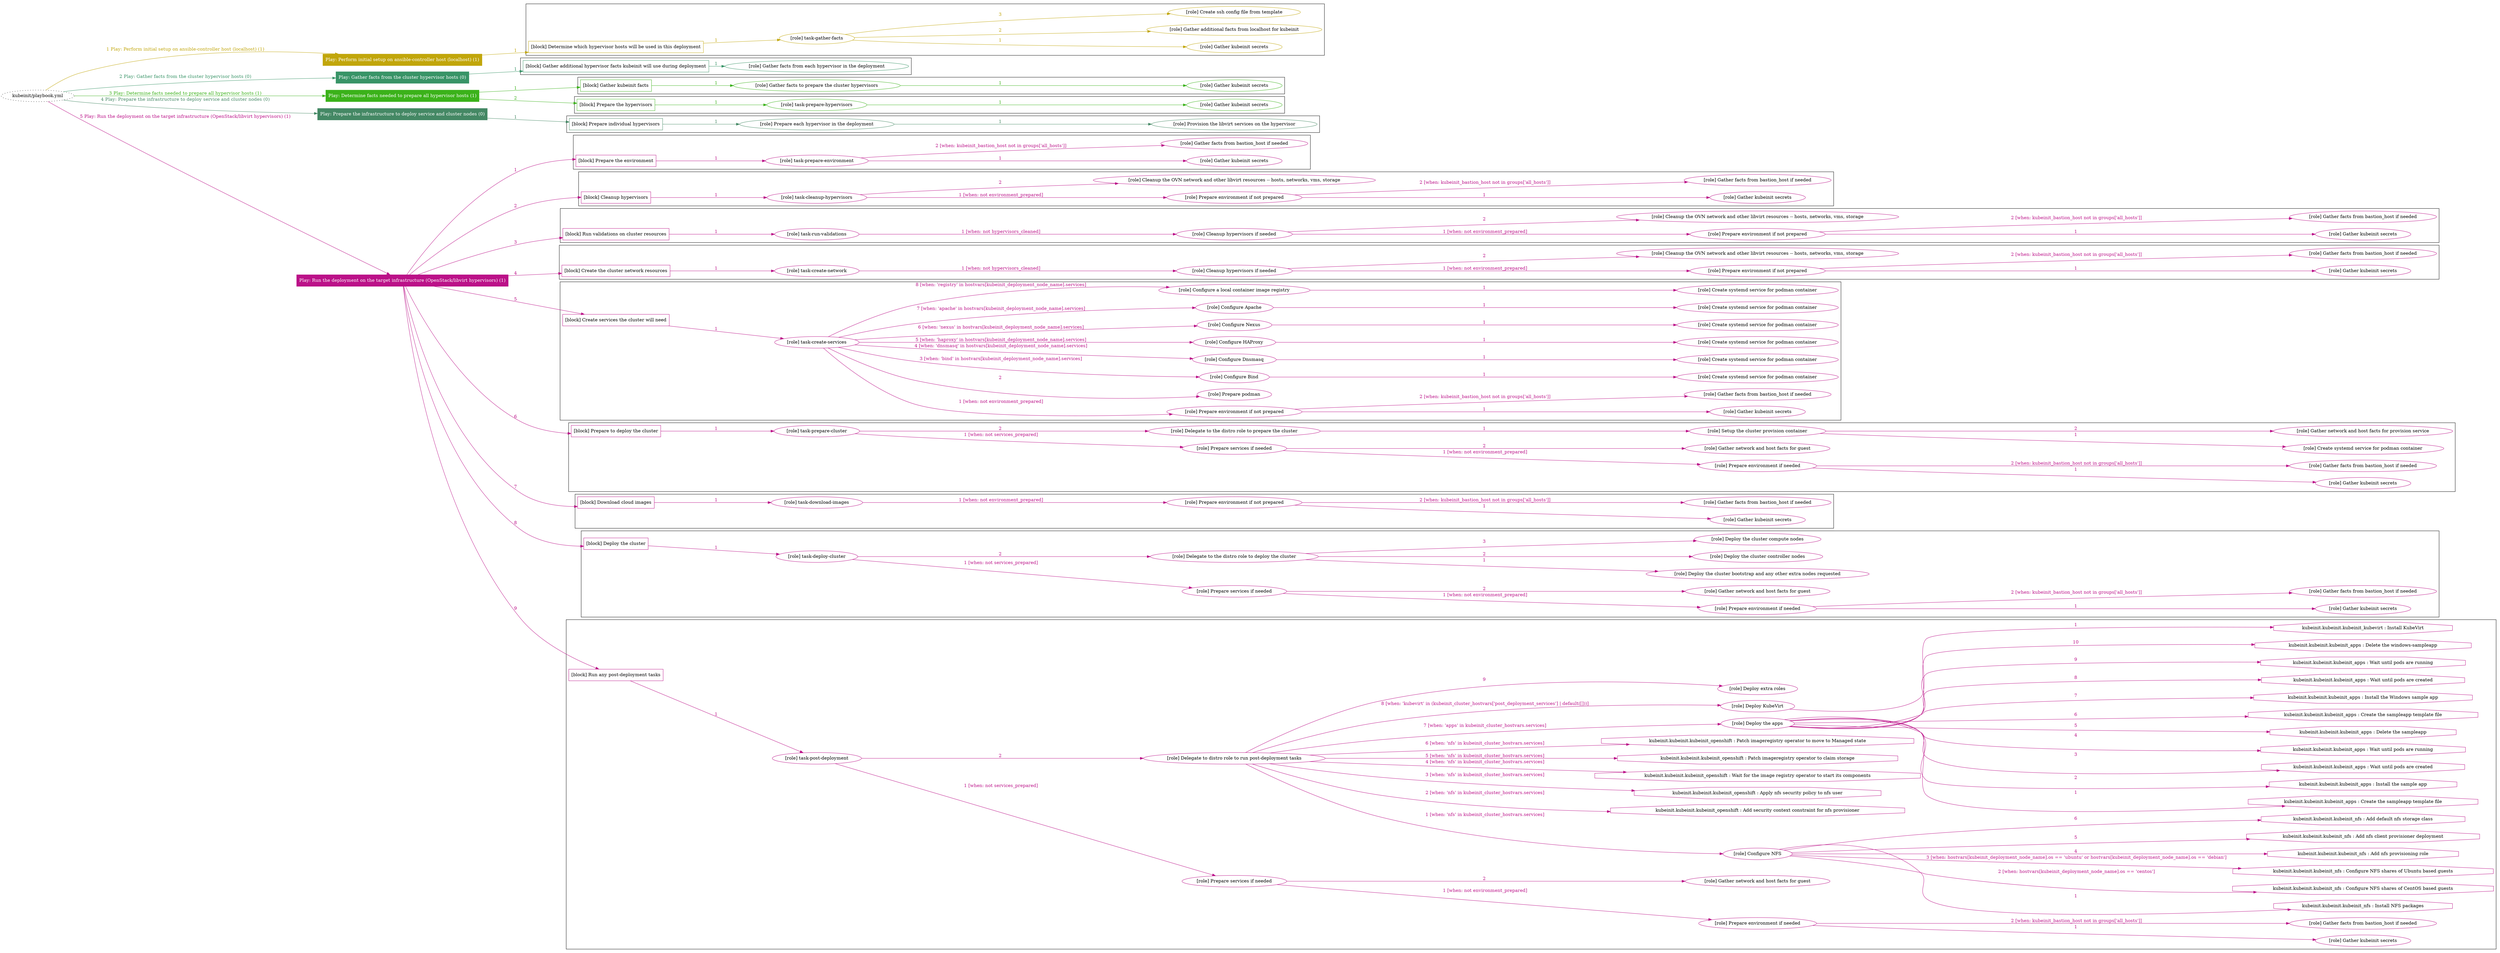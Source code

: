 digraph {
	graph [concentrate=true ordering=in rankdir=LR ratio=fill]
	edge [esep=5 sep=10]
	"kubeinit/playbook.yml" [URL="/home/runner/work/kubeinit/kubeinit/kubeinit/playbook.yml" id=playbook_425c8018 style=dotted]
	"kubeinit/playbook.yml" -> play_4d7016a9 [label="1 Play: Perform initial setup on ansible-controller host (localhost) (1)" color="#c1a60b" fontcolor="#c1a60b" id=edge_play_4d7016a9 labeltooltip="1 Play: Perform initial setup on ansible-controller host (localhost) (1)" tooltip="1 Play: Perform initial setup on ansible-controller host (localhost) (1)"]
	subgraph "Play: Perform initial setup on ansible-controller host (localhost) (1)" {
		play_4d7016a9 [label="Play: Perform initial setup on ansible-controller host (localhost) (1)" URL="/home/runner/work/kubeinit/kubeinit/kubeinit/playbook.yml" color="#c1a60b" fontcolor="#ffffff" id=play_4d7016a9 shape=box style=filled tooltip=localhost]
		play_4d7016a9 -> block_06185127 [label=1 color="#c1a60b" fontcolor="#c1a60b" id=edge_block_06185127 labeltooltip=1 tooltip=1]
		subgraph cluster_block_06185127 {
			block_06185127 [label="[block] Determine which hypervisor hosts will be used in this deployment" URL="/home/runner/work/kubeinit/kubeinit/kubeinit/playbook.yml" color="#c1a60b" id=block_06185127 labeltooltip="Determine which hypervisor hosts will be used in this deployment" shape=box tooltip="Determine which hypervisor hosts will be used in this deployment"]
			block_06185127 -> role_8620c387 [label="1 " color="#c1a60b" fontcolor="#c1a60b" id=edge_role_8620c387 labeltooltip="1 " tooltip="1 "]
			subgraph "task-gather-facts" {
				role_8620c387 [label="[role] task-gather-facts" URL="/home/runner/work/kubeinit/kubeinit/kubeinit/playbook.yml" color="#c1a60b" id=role_8620c387 tooltip="task-gather-facts"]
				role_8620c387 -> role_189478c0 [label="1 " color="#c1a60b" fontcolor="#c1a60b" id=edge_role_189478c0 labeltooltip="1 " tooltip="1 "]
				subgraph "Gather kubeinit secrets" {
					role_189478c0 [label="[role] Gather kubeinit secrets" URL="/home/runner/.ansible/collections/ansible_collections/kubeinit/kubeinit/roles/kubeinit_prepare/tasks/build_hypervisors_group.yml" color="#c1a60b" id=role_189478c0 tooltip="Gather kubeinit secrets"]
				}
				role_8620c387 -> role_1dee4f87 [label="2 " color="#c1a60b" fontcolor="#c1a60b" id=edge_role_1dee4f87 labeltooltip="2 " tooltip="2 "]
				subgraph "Gather additional facts from localhost for kubeinit" {
					role_1dee4f87 [label="[role] Gather additional facts from localhost for kubeinit" URL="/home/runner/.ansible/collections/ansible_collections/kubeinit/kubeinit/roles/kubeinit_prepare/tasks/build_hypervisors_group.yml" color="#c1a60b" id=role_1dee4f87 tooltip="Gather additional facts from localhost for kubeinit"]
				}
				role_8620c387 -> role_108f9e7f [label="3 " color="#c1a60b" fontcolor="#c1a60b" id=edge_role_108f9e7f labeltooltip="3 " tooltip="3 "]
				subgraph "Create ssh config file from template" {
					role_108f9e7f [label="[role] Create ssh config file from template" URL="/home/runner/.ansible/collections/ansible_collections/kubeinit/kubeinit/roles/kubeinit_prepare/tasks/build_hypervisors_group.yml" color="#c1a60b" id=role_108f9e7f tooltip="Create ssh config file from template"]
				}
			}
		}
	}
	"kubeinit/playbook.yml" -> play_bf3d0f6a [label="2 Play: Gather facts from the cluster hypervisor hosts (0)" color="#389467" fontcolor="#389467" id=edge_play_bf3d0f6a labeltooltip="2 Play: Gather facts from the cluster hypervisor hosts (0)" tooltip="2 Play: Gather facts from the cluster hypervisor hosts (0)"]
	subgraph "Play: Gather facts from the cluster hypervisor hosts (0)" {
		play_bf3d0f6a [label="Play: Gather facts from the cluster hypervisor hosts (0)" URL="/home/runner/work/kubeinit/kubeinit/kubeinit/playbook.yml" color="#389467" fontcolor="#ffffff" id=play_bf3d0f6a shape=box style=filled tooltip="Play: Gather facts from the cluster hypervisor hosts (0)"]
		play_bf3d0f6a -> block_d43c67fc [label=1 color="#389467" fontcolor="#389467" id=edge_block_d43c67fc labeltooltip=1 tooltip=1]
		subgraph cluster_block_d43c67fc {
			block_d43c67fc [label="[block] Gather additional hypervisor facts kubeinit will use during deployment" URL="/home/runner/work/kubeinit/kubeinit/kubeinit/playbook.yml" color="#389467" id=block_d43c67fc labeltooltip="Gather additional hypervisor facts kubeinit will use during deployment" shape=box tooltip="Gather additional hypervisor facts kubeinit will use during deployment"]
			block_d43c67fc -> role_1c032348 [label="1 " color="#389467" fontcolor="#389467" id=edge_role_1c032348 labeltooltip="1 " tooltip="1 "]
			subgraph "Gather facts from each hypervisor in the deployment" {
				role_1c032348 [label="[role] Gather facts from each hypervisor in the deployment" URL="/home/runner/work/kubeinit/kubeinit/kubeinit/playbook.yml" color="#389467" id=role_1c032348 tooltip="Gather facts from each hypervisor in the deployment"]
			}
		}
	}
	"kubeinit/playbook.yml" -> play_170fa7bc [label="3 Play: Determine facts needed to prepare all hypervisor hosts (1)" color="#3bb21a" fontcolor="#3bb21a" id=edge_play_170fa7bc labeltooltip="3 Play: Determine facts needed to prepare all hypervisor hosts (1)" tooltip="3 Play: Determine facts needed to prepare all hypervisor hosts (1)"]
	subgraph "Play: Determine facts needed to prepare all hypervisor hosts (1)" {
		play_170fa7bc [label="Play: Determine facts needed to prepare all hypervisor hosts (1)" URL="/home/runner/work/kubeinit/kubeinit/kubeinit/playbook.yml" color="#3bb21a" fontcolor="#ffffff" id=play_170fa7bc shape=box style=filled tooltip=localhost]
		play_170fa7bc -> block_db960605 [label=1 color="#3bb21a" fontcolor="#3bb21a" id=edge_block_db960605 labeltooltip=1 tooltip=1]
		subgraph cluster_block_db960605 {
			block_db960605 [label="[block] Gather kubeinit facts" URL="/home/runner/work/kubeinit/kubeinit/kubeinit/playbook.yml" color="#3bb21a" id=block_db960605 labeltooltip="Gather kubeinit facts" shape=box tooltip="Gather kubeinit facts"]
			block_db960605 -> role_93523dc7 [label="1 " color="#3bb21a" fontcolor="#3bb21a" id=edge_role_93523dc7 labeltooltip="1 " tooltip="1 "]
			subgraph "Gather facts to prepare the cluster hypervisors" {
				role_93523dc7 [label="[role] Gather facts to prepare the cluster hypervisors" URL="/home/runner/work/kubeinit/kubeinit/kubeinit/playbook.yml" color="#3bb21a" id=role_93523dc7 tooltip="Gather facts to prepare the cluster hypervisors"]
				role_93523dc7 -> role_6e68cdad [label="1 " color="#3bb21a" fontcolor="#3bb21a" id=edge_role_6e68cdad labeltooltip="1 " tooltip="1 "]
				subgraph "Gather kubeinit secrets" {
					role_6e68cdad [label="[role] Gather kubeinit secrets" URL="/home/runner/.ansible/collections/ansible_collections/kubeinit/kubeinit/roles/kubeinit_prepare/tasks/gather_kubeinit_facts.yml" color="#3bb21a" id=role_6e68cdad tooltip="Gather kubeinit secrets"]
				}
			}
		}
		play_170fa7bc -> block_bc2715da [label=2 color="#3bb21a" fontcolor="#3bb21a" id=edge_block_bc2715da labeltooltip=2 tooltip=2]
		subgraph cluster_block_bc2715da {
			block_bc2715da [label="[block] Prepare the hypervisors" URL="/home/runner/work/kubeinit/kubeinit/kubeinit/playbook.yml" color="#3bb21a" id=block_bc2715da labeltooltip="Prepare the hypervisors" shape=box tooltip="Prepare the hypervisors"]
			block_bc2715da -> role_b768e63f [label="1 " color="#3bb21a" fontcolor="#3bb21a" id=edge_role_b768e63f labeltooltip="1 " tooltip="1 "]
			subgraph "task-prepare-hypervisors" {
				role_b768e63f [label="[role] task-prepare-hypervisors" URL="/home/runner/work/kubeinit/kubeinit/kubeinit/playbook.yml" color="#3bb21a" id=role_b768e63f tooltip="task-prepare-hypervisors"]
				role_b768e63f -> role_374104a4 [label="1 " color="#3bb21a" fontcolor="#3bb21a" id=edge_role_374104a4 labeltooltip="1 " tooltip="1 "]
				subgraph "Gather kubeinit secrets" {
					role_374104a4 [label="[role] Gather kubeinit secrets" URL="/home/runner/.ansible/collections/ansible_collections/kubeinit/kubeinit/roles/kubeinit_prepare/tasks/gather_kubeinit_facts.yml" color="#3bb21a" id=role_374104a4 tooltip="Gather kubeinit secrets"]
				}
			}
		}
	}
	"kubeinit/playbook.yml" -> play_3c9ac4b4 [label="4 Play: Prepare the infrastructure to deploy service and cluster nodes (0)" color="#448864" fontcolor="#448864" id=edge_play_3c9ac4b4 labeltooltip="4 Play: Prepare the infrastructure to deploy service and cluster nodes (0)" tooltip="4 Play: Prepare the infrastructure to deploy service and cluster nodes (0)"]
	subgraph "Play: Prepare the infrastructure to deploy service and cluster nodes (0)" {
		play_3c9ac4b4 [label="Play: Prepare the infrastructure to deploy service and cluster nodes (0)" URL="/home/runner/work/kubeinit/kubeinit/kubeinit/playbook.yml" color="#448864" fontcolor="#ffffff" id=play_3c9ac4b4 shape=box style=filled tooltip="Play: Prepare the infrastructure to deploy service and cluster nodes (0)"]
		play_3c9ac4b4 -> block_7775f0da [label=1 color="#448864" fontcolor="#448864" id=edge_block_7775f0da labeltooltip=1 tooltip=1]
		subgraph cluster_block_7775f0da {
			block_7775f0da [label="[block] Prepare individual hypervisors" URL="/home/runner/work/kubeinit/kubeinit/kubeinit/playbook.yml" color="#448864" id=block_7775f0da labeltooltip="Prepare individual hypervisors" shape=box tooltip="Prepare individual hypervisors"]
			block_7775f0da -> role_41519ed9 [label="1 " color="#448864" fontcolor="#448864" id=edge_role_41519ed9 labeltooltip="1 " tooltip="1 "]
			subgraph "Prepare each hypervisor in the deployment" {
				role_41519ed9 [label="[role] Prepare each hypervisor in the deployment" URL="/home/runner/work/kubeinit/kubeinit/kubeinit/playbook.yml" color="#448864" id=role_41519ed9 tooltip="Prepare each hypervisor in the deployment"]
				role_41519ed9 -> role_18fa0529 [label="1 " color="#448864" fontcolor="#448864" id=edge_role_18fa0529 labeltooltip="1 " tooltip="1 "]
				subgraph "Provision the libvirt services on the hypervisor" {
					role_18fa0529 [label="[role] Provision the libvirt services on the hypervisor" URL="/home/runner/.ansible/collections/ansible_collections/kubeinit/kubeinit/roles/kubeinit_prepare/tasks/prepare_hypervisor.yml" color="#448864" id=role_18fa0529 tooltip="Provision the libvirt services on the hypervisor"]
				}
			}
		}
	}
	"kubeinit/playbook.yml" -> play_01fed2be [label="5 Play: Run the deployment on the target infrastructure (OpenStack/libvirt hypervisors) (1)" color="#bb1188" fontcolor="#bb1188" id=edge_play_01fed2be labeltooltip="5 Play: Run the deployment on the target infrastructure (OpenStack/libvirt hypervisors) (1)" tooltip="5 Play: Run the deployment on the target infrastructure (OpenStack/libvirt hypervisors) (1)"]
	subgraph "Play: Run the deployment on the target infrastructure (OpenStack/libvirt hypervisors) (1)" {
		play_01fed2be [label="Play: Run the deployment on the target infrastructure (OpenStack/libvirt hypervisors) (1)" URL="/home/runner/work/kubeinit/kubeinit/kubeinit/playbook.yml" color="#bb1188" fontcolor="#ffffff" id=play_01fed2be shape=box style=filled tooltip=localhost]
		play_01fed2be -> block_8e3d267d [label=1 color="#bb1188" fontcolor="#bb1188" id=edge_block_8e3d267d labeltooltip=1 tooltip=1]
		subgraph cluster_block_8e3d267d {
			block_8e3d267d [label="[block] Prepare the environment" URL="/home/runner/work/kubeinit/kubeinit/kubeinit/playbook.yml" color="#bb1188" id=block_8e3d267d labeltooltip="Prepare the environment" shape=box tooltip="Prepare the environment"]
			block_8e3d267d -> role_225dfde3 [label="1 " color="#bb1188" fontcolor="#bb1188" id=edge_role_225dfde3 labeltooltip="1 " tooltip="1 "]
			subgraph "task-prepare-environment" {
				role_225dfde3 [label="[role] task-prepare-environment" URL="/home/runner/work/kubeinit/kubeinit/kubeinit/playbook.yml" color="#bb1188" id=role_225dfde3 tooltip="task-prepare-environment"]
				role_225dfde3 -> role_0bb442cb [label="1 " color="#bb1188" fontcolor="#bb1188" id=edge_role_0bb442cb labeltooltip="1 " tooltip="1 "]
				subgraph "Gather kubeinit secrets" {
					role_0bb442cb [label="[role] Gather kubeinit secrets" URL="/home/runner/.ansible/collections/ansible_collections/kubeinit/kubeinit/roles/kubeinit_prepare/tasks/gather_kubeinit_facts.yml" color="#bb1188" id=role_0bb442cb tooltip="Gather kubeinit secrets"]
				}
				role_225dfde3 -> role_3efcca1b [label="2 [when: kubeinit_bastion_host not in groups['all_hosts']]" color="#bb1188" fontcolor="#bb1188" id=edge_role_3efcca1b labeltooltip="2 [when: kubeinit_bastion_host not in groups['all_hosts']]" tooltip="2 [when: kubeinit_bastion_host not in groups['all_hosts']]"]
				subgraph "Gather facts from bastion_host if needed" {
					role_3efcca1b [label="[role] Gather facts from bastion_host if needed" URL="/home/runner/.ansible/collections/ansible_collections/kubeinit/kubeinit/roles/kubeinit_prepare/tasks/main.yml" color="#bb1188" id=role_3efcca1b tooltip="Gather facts from bastion_host if needed"]
				}
			}
		}
		play_01fed2be -> block_cf9ca61a [label=2 color="#bb1188" fontcolor="#bb1188" id=edge_block_cf9ca61a labeltooltip=2 tooltip=2]
		subgraph cluster_block_cf9ca61a {
			block_cf9ca61a [label="[block] Cleanup hypervisors" URL="/home/runner/work/kubeinit/kubeinit/kubeinit/playbook.yml" color="#bb1188" id=block_cf9ca61a labeltooltip="Cleanup hypervisors" shape=box tooltip="Cleanup hypervisors"]
			block_cf9ca61a -> role_798238f4 [label="1 " color="#bb1188" fontcolor="#bb1188" id=edge_role_798238f4 labeltooltip="1 " tooltip="1 "]
			subgraph "task-cleanup-hypervisors" {
				role_798238f4 [label="[role] task-cleanup-hypervisors" URL="/home/runner/work/kubeinit/kubeinit/kubeinit/playbook.yml" color="#bb1188" id=role_798238f4 tooltip="task-cleanup-hypervisors"]
				role_798238f4 -> role_fc896beb [label="1 [when: not environment_prepared]" color="#bb1188" fontcolor="#bb1188" id=edge_role_fc896beb labeltooltip="1 [when: not environment_prepared]" tooltip="1 [when: not environment_prepared]"]
				subgraph "Prepare environment if not prepared" {
					role_fc896beb [label="[role] Prepare environment if not prepared" URL="/home/runner/.ansible/collections/ansible_collections/kubeinit/kubeinit/roles/kubeinit_libvirt/tasks/cleanup_hypervisors.yml" color="#bb1188" id=role_fc896beb tooltip="Prepare environment if not prepared"]
					role_fc896beb -> role_80fb4dac [label="1 " color="#bb1188" fontcolor="#bb1188" id=edge_role_80fb4dac labeltooltip="1 " tooltip="1 "]
					subgraph "Gather kubeinit secrets" {
						role_80fb4dac [label="[role] Gather kubeinit secrets" URL="/home/runner/.ansible/collections/ansible_collections/kubeinit/kubeinit/roles/kubeinit_prepare/tasks/gather_kubeinit_facts.yml" color="#bb1188" id=role_80fb4dac tooltip="Gather kubeinit secrets"]
					}
					role_fc896beb -> role_3788cfba [label="2 [when: kubeinit_bastion_host not in groups['all_hosts']]" color="#bb1188" fontcolor="#bb1188" id=edge_role_3788cfba labeltooltip="2 [when: kubeinit_bastion_host not in groups['all_hosts']]" tooltip="2 [when: kubeinit_bastion_host not in groups['all_hosts']]"]
					subgraph "Gather facts from bastion_host if needed" {
						role_3788cfba [label="[role] Gather facts from bastion_host if needed" URL="/home/runner/.ansible/collections/ansible_collections/kubeinit/kubeinit/roles/kubeinit_prepare/tasks/main.yml" color="#bb1188" id=role_3788cfba tooltip="Gather facts from bastion_host if needed"]
					}
				}
				role_798238f4 -> role_4d031c3e [label="2 " color="#bb1188" fontcolor="#bb1188" id=edge_role_4d031c3e labeltooltip="2 " tooltip="2 "]
				subgraph "Cleanup the OVN network and other libvirt resources -- hosts, networks, vms, storage" {
					role_4d031c3e [label="[role] Cleanup the OVN network and other libvirt resources -- hosts, networks, vms, storage" URL="/home/runner/.ansible/collections/ansible_collections/kubeinit/kubeinit/roles/kubeinit_libvirt/tasks/cleanup_hypervisors.yml" color="#bb1188" id=role_4d031c3e tooltip="Cleanup the OVN network and other libvirt resources -- hosts, networks, vms, storage"]
				}
			}
		}
		play_01fed2be -> block_bd51f978 [label=3 color="#bb1188" fontcolor="#bb1188" id=edge_block_bd51f978 labeltooltip=3 tooltip=3]
		subgraph cluster_block_bd51f978 {
			block_bd51f978 [label="[block] Run validations on cluster resources" URL="/home/runner/work/kubeinit/kubeinit/kubeinit/playbook.yml" color="#bb1188" id=block_bd51f978 labeltooltip="Run validations on cluster resources" shape=box tooltip="Run validations on cluster resources"]
			block_bd51f978 -> role_de806929 [label="1 " color="#bb1188" fontcolor="#bb1188" id=edge_role_de806929 labeltooltip="1 " tooltip="1 "]
			subgraph "task-run-validations" {
				role_de806929 [label="[role] task-run-validations" URL="/home/runner/work/kubeinit/kubeinit/kubeinit/playbook.yml" color="#bb1188" id=role_de806929 tooltip="task-run-validations"]
				role_de806929 -> role_36b53d3b [label="1 [when: not hypervisors_cleaned]" color="#bb1188" fontcolor="#bb1188" id=edge_role_36b53d3b labeltooltip="1 [when: not hypervisors_cleaned]" tooltip="1 [when: not hypervisors_cleaned]"]
				subgraph "Cleanup hypervisors if needed" {
					role_36b53d3b [label="[role] Cleanup hypervisors if needed" URL="/home/runner/.ansible/collections/ansible_collections/kubeinit/kubeinit/roles/kubeinit_validations/tasks/main.yml" color="#bb1188" id=role_36b53d3b tooltip="Cleanup hypervisors if needed"]
					role_36b53d3b -> role_062199af [label="1 [when: not environment_prepared]" color="#bb1188" fontcolor="#bb1188" id=edge_role_062199af labeltooltip="1 [when: not environment_prepared]" tooltip="1 [when: not environment_prepared]"]
					subgraph "Prepare environment if not prepared" {
						role_062199af [label="[role] Prepare environment if not prepared" URL="/home/runner/.ansible/collections/ansible_collections/kubeinit/kubeinit/roles/kubeinit_libvirt/tasks/cleanup_hypervisors.yml" color="#bb1188" id=role_062199af tooltip="Prepare environment if not prepared"]
						role_062199af -> role_464b133f [label="1 " color="#bb1188" fontcolor="#bb1188" id=edge_role_464b133f labeltooltip="1 " tooltip="1 "]
						subgraph "Gather kubeinit secrets" {
							role_464b133f [label="[role] Gather kubeinit secrets" URL="/home/runner/.ansible/collections/ansible_collections/kubeinit/kubeinit/roles/kubeinit_prepare/tasks/gather_kubeinit_facts.yml" color="#bb1188" id=role_464b133f tooltip="Gather kubeinit secrets"]
						}
						role_062199af -> role_52e793e0 [label="2 [when: kubeinit_bastion_host not in groups['all_hosts']]" color="#bb1188" fontcolor="#bb1188" id=edge_role_52e793e0 labeltooltip="2 [when: kubeinit_bastion_host not in groups['all_hosts']]" tooltip="2 [when: kubeinit_bastion_host not in groups['all_hosts']]"]
						subgraph "Gather facts from bastion_host if needed" {
							role_52e793e0 [label="[role] Gather facts from bastion_host if needed" URL="/home/runner/.ansible/collections/ansible_collections/kubeinit/kubeinit/roles/kubeinit_prepare/tasks/main.yml" color="#bb1188" id=role_52e793e0 tooltip="Gather facts from bastion_host if needed"]
						}
					}
					role_36b53d3b -> role_13ad574b [label="2 " color="#bb1188" fontcolor="#bb1188" id=edge_role_13ad574b labeltooltip="2 " tooltip="2 "]
					subgraph "Cleanup the OVN network and other libvirt resources -- hosts, networks, vms, storage" {
						role_13ad574b [label="[role] Cleanup the OVN network and other libvirt resources -- hosts, networks, vms, storage" URL="/home/runner/.ansible/collections/ansible_collections/kubeinit/kubeinit/roles/kubeinit_libvirt/tasks/cleanup_hypervisors.yml" color="#bb1188" id=role_13ad574b tooltip="Cleanup the OVN network and other libvirt resources -- hosts, networks, vms, storage"]
					}
				}
			}
		}
		play_01fed2be -> block_5cc08456 [label=4 color="#bb1188" fontcolor="#bb1188" id=edge_block_5cc08456 labeltooltip=4 tooltip=4]
		subgraph cluster_block_5cc08456 {
			block_5cc08456 [label="[block] Create the cluster network resources" URL="/home/runner/work/kubeinit/kubeinit/kubeinit/playbook.yml" color="#bb1188" id=block_5cc08456 labeltooltip="Create the cluster network resources" shape=box tooltip="Create the cluster network resources"]
			block_5cc08456 -> role_5c5ac8b2 [label="1 " color="#bb1188" fontcolor="#bb1188" id=edge_role_5c5ac8b2 labeltooltip="1 " tooltip="1 "]
			subgraph "task-create-network" {
				role_5c5ac8b2 [label="[role] task-create-network" URL="/home/runner/work/kubeinit/kubeinit/kubeinit/playbook.yml" color="#bb1188" id=role_5c5ac8b2 tooltip="task-create-network"]
				role_5c5ac8b2 -> role_d26efe44 [label="1 [when: not hypervisors_cleaned]" color="#bb1188" fontcolor="#bb1188" id=edge_role_d26efe44 labeltooltip="1 [when: not hypervisors_cleaned]" tooltip="1 [when: not hypervisors_cleaned]"]
				subgraph "Cleanup hypervisors if needed" {
					role_d26efe44 [label="[role] Cleanup hypervisors if needed" URL="/home/runner/.ansible/collections/ansible_collections/kubeinit/kubeinit/roles/kubeinit_libvirt/tasks/create_network.yml" color="#bb1188" id=role_d26efe44 tooltip="Cleanup hypervisors if needed"]
					role_d26efe44 -> role_70cde7c2 [label="1 [when: not environment_prepared]" color="#bb1188" fontcolor="#bb1188" id=edge_role_70cde7c2 labeltooltip="1 [when: not environment_prepared]" tooltip="1 [when: not environment_prepared]"]
					subgraph "Prepare environment if not prepared" {
						role_70cde7c2 [label="[role] Prepare environment if not prepared" URL="/home/runner/.ansible/collections/ansible_collections/kubeinit/kubeinit/roles/kubeinit_libvirt/tasks/cleanup_hypervisors.yml" color="#bb1188" id=role_70cde7c2 tooltip="Prepare environment if not prepared"]
						role_70cde7c2 -> role_b4d8f303 [label="1 " color="#bb1188" fontcolor="#bb1188" id=edge_role_b4d8f303 labeltooltip="1 " tooltip="1 "]
						subgraph "Gather kubeinit secrets" {
							role_b4d8f303 [label="[role] Gather kubeinit secrets" URL="/home/runner/.ansible/collections/ansible_collections/kubeinit/kubeinit/roles/kubeinit_prepare/tasks/gather_kubeinit_facts.yml" color="#bb1188" id=role_b4d8f303 tooltip="Gather kubeinit secrets"]
						}
						role_70cde7c2 -> role_b85bf274 [label="2 [when: kubeinit_bastion_host not in groups['all_hosts']]" color="#bb1188" fontcolor="#bb1188" id=edge_role_b85bf274 labeltooltip="2 [when: kubeinit_bastion_host not in groups['all_hosts']]" tooltip="2 [when: kubeinit_bastion_host not in groups['all_hosts']]"]
						subgraph "Gather facts from bastion_host if needed" {
							role_b85bf274 [label="[role] Gather facts from bastion_host if needed" URL="/home/runner/.ansible/collections/ansible_collections/kubeinit/kubeinit/roles/kubeinit_prepare/tasks/main.yml" color="#bb1188" id=role_b85bf274 tooltip="Gather facts from bastion_host if needed"]
						}
					}
					role_d26efe44 -> role_5e7f9566 [label="2 " color="#bb1188" fontcolor="#bb1188" id=edge_role_5e7f9566 labeltooltip="2 " tooltip="2 "]
					subgraph "Cleanup the OVN network and other libvirt resources -- hosts, networks, vms, storage" {
						role_5e7f9566 [label="[role] Cleanup the OVN network and other libvirt resources -- hosts, networks, vms, storage" URL="/home/runner/.ansible/collections/ansible_collections/kubeinit/kubeinit/roles/kubeinit_libvirt/tasks/cleanup_hypervisors.yml" color="#bb1188" id=role_5e7f9566 tooltip="Cleanup the OVN network and other libvirt resources -- hosts, networks, vms, storage"]
					}
				}
			}
		}
		play_01fed2be -> block_232ed35f [label=5 color="#bb1188" fontcolor="#bb1188" id=edge_block_232ed35f labeltooltip=5 tooltip=5]
		subgraph cluster_block_232ed35f {
			block_232ed35f [label="[block] Create services the cluster will need" URL="/home/runner/work/kubeinit/kubeinit/kubeinit/playbook.yml" color="#bb1188" id=block_232ed35f labeltooltip="Create services the cluster will need" shape=box tooltip="Create services the cluster will need"]
			block_232ed35f -> role_205dd94b [label="1 " color="#bb1188" fontcolor="#bb1188" id=edge_role_205dd94b labeltooltip="1 " tooltip="1 "]
			subgraph "task-create-services" {
				role_205dd94b [label="[role] task-create-services" URL="/home/runner/work/kubeinit/kubeinit/kubeinit/playbook.yml" color="#bb1188" id=role_205dd94b tooltip="task-create-services"]
				role_205dd94b -> role_11681b0a [label="1 [when: not environment_prepared]" color="#bb1188" fontcolor="#bb1188" id=edge_role_11681b0a labeltooltip="1 [when: not environment_prepared]" tooltip="1 [when: not environment_prepared]"]
				subgraph "Prepare environment if not prepared" {
					role_11681b0a [label="[role] Prepare environment if not prepared" URL="/home/runner/.ansible/collections/ansible_collections/kubeinit/kubeinit/roles/kubeinit_services/tasks/main.yml" color="#bb1188" id=role_11681b0a tooltip="Prepare environment if not prepared"]
					role_11681b0a -> role_7c28dcbc [label="1 " color="#bb1188" fontcolor="#bb1188" id=edge_role_7c28dcbc labeltooltip="1 " tooltip="1 "]
					subgraph "Gather kubeinit secrets" {
						role_7c28dcbc [label="[role] Gather kubeinit secrets" URL="/home/runner/.ansible/collections/ansible_collections/kubeinit/kubeinit/roles/kubeinit_prepare/tasks/gather_kubeinit_facts.yml" color="#bb1188" id=role_7c28dcbc tooltip="Gather kubeinit secrets"]
					}
					role_11681b0a -> role_3bef5933 [label="2 [when: kubeinit_bastion_host not in groups['all_hosts']]" color="#bb1188" fontcolor="#bb1188" id=edge_role_3bef5933 labeltooltip="2 [when: kubeinit_bastion_host not in groups['all_hosts']]" tooltip="2 [when: kubeinit_bastion_host not in groups['all_hosts']]"]
					subgraph "Gather facts from bastion_host if needed" {
						role_3bef5933 [label="[role] Gather facts from bastion_host if needed" URL="/home/runner/.ansible/collections/ansible_collections/kubeinit/kubeinit/roles/kubeinit_prepare/tasks/main.yml" color="#bb1188" id=role_3bef5933 tooltip="Gather facts from bastion_host if needed"]
					}
				}
				role_205dd94b -> role_f872bd4e [label="2 " color="#bb1188" fontcolor="#bb1188" id=edge_role_f872bd4e labeltooltip="2 " tooltip="2 "]
				subgraph "Prepare podman" {
					role_f872bd4e [label="[role] Prepare podman" URL="/home/runner/.ansible/collections/ansible_collections/kubeinit/kubeinit/roles/kubeinit_services/tasks/00_create_service_pod.yml" color="#bb1188" id=role_f872bd4e tooltip="Prepare podman"]
				}
				role_205dd94b -> role_d642f3a5 [label="3 [when: 'bind' in hostvars[kubeinit_deployment_node_name].services]" color="#bb1188" fontcolor="#bb1188" id=edge_role_d642f3a5 labeltooltip="3 [when: 'bind' in hostvars[kubeinit_deployment_node_name].services]" tooltip="3 [when: 'bind' in hostvars[kubeinit_deployment_node_name].services]"]
				subgraph "Configure Bind" {
					role_d642f3a5 [label="[role] Configure Bind" URL="/home/runner/.ansible/collections/ansible_collections/kubeinit/kubeinit/roles/kubeinit_services/tasks/start_services_containers.yml" color="#bb1188" id=role_d642f3a5 tooltip="Configure Bind"]
					role_d642f3a5 -> role_2b12b92e [label="1 " color="#bb1188" fontcolor="#bb1188" id=edge_role_2b12b92e labeltooltip="1 " tooltip="1 "]
					subgraph "Create systemd service for podman container" {
						role_2b12b92e [label="[role] Create systemd service for podman container" URL="/home/runner/.ansible/collections/ansible_collections/kubeinit/kubeinit/roles/kubeinit_bind/tasks/main.yml" color="#bb1188" id=role_2b12b92e tooltip="Create systemd service for podman container"]
					}
				}
				role_205dd94b -> role_1e61855a [label="4 [when: 'dnsmasq' in hostvars[kubeinit_deployment_node_name].services]" color="#bb1188" fontcolor="#bb1188" id=edge_role_1e61855a labeltooltip="4 [when: 'dnsmasq' in hostvars[kubeinit_deployment_node_name].services]" tooltip="4 [when: 'dnsmasq' in hostvars[kubeinit_deployment_node_name].services]"]
				subgraph "Configure Dnsmasq" {
					role_1e61855a [label="[role] Configure Dnsmasq" URL="/home/runner/.ansible/collections/ansible_collections/kubeinit/kubeinit/roles/kubeinit_services/tasks/start_services_containers.yml" color="#bb1188" id=role_1e61855a tooltip="Configure Dnsmasq"]
					role_1e61855a -> role_3441d62d [label="1 " color="#bb1188" fontcolor="#bb1188" id=edge_role_3441d62d labeltooltip="1 " tooltip="1 "]
					subgraph "Create systemd service for podman container" {
						role_3441d62d [label="[role] Create systemd service for podman container" URL="/home/runner/.ansible/collections/ansible_collections/kubeinit/kubeinit/roles/kubeinit_dnsmasq/tasks/main.yml" color="#bb1188" id=role_3441d62d tooltip="Create systemd service for podman container"]
					}
				}
				role_205dd94b -> role_371291b3 [label="5 [when: 'haproxy' in hostvars[kubeinit_deployment_node_name].services]" color="#bb1188" fontcolor="#bb1188" id=edge_role_371291b3 labeltooltip="5 [when: 'haproxy' in hostvars[kubeinit_deployment_node_name].services]" tooltip="5 [when: 'haproxy' in hostvars[kubeinit_deployment_node_name].services]"]
				subgraph "Configure HAProxy" {
					role_371291b3 [label="[role] Configure HAProxy" URL="/home/runner/.ansible/collections/ansible_collections/kubeinit/kubeinit/roles/kubeinit_services/tasks/start_services_containers.yml" color="#bb1188" id=role_371291b3 tooltip="Configure HAProxy"]
					role_371291b3 -> role_89506e57 [label="1 " color="#bb1188" fontcolor="#bb1188" id=edge_role_89506e57 labeltooltip="1 " tooltip="1 "]
					subgraph "Create systemd service for podman container" {
						role_89506e57 [label="[role] Create systemd service for podman container" URL="/home/runner/.ansible/collections/ansible_collections/kubeinit/kubeinit/roles/kubeinit_haproxy/tasks/main.yml" color="#bb1188" id=role_89506e57 tooltip="Create systemd service for podman container"]
					}
				}
				role_205dd94b -> role_7e088d57 [label="6 [when: 'nexus' in hostvars[kubeinit_deployment_node_name].services]" color="#bb1188" fontcolor="#bb1188" id=edge_role_7e088d57 labeltooltip="6 [when: 'nexus' in hostvars[kubeinit_deployment_node_name].services]" tooltip="6 [when: 'nexus' in hostvars[kubeinit_deployment_node_name].services]"]
				subgraph "Configure Nexus" {
					role_7e088d57 [label="[role] Configure Nexus" URL="/home/runner/.ansible/collections/ansible_collections/kubeinit/kubeinit/roles/kubeinit_services/tasks/start_services_containers.yml" color="#bb1188" id=role_7e088d57 tooltip="Configure Nexus"]
					role_7e088d57 -> role_e3e8ef11 [label="1 " color="#bb1188" fontcolor="#bb1188" id=edge_role_e3e8ef11 labeltooltip="1 " tooltip="1 "]
					subgraph "Create systemd service for podman container" {
						role_e3e8ef11 [label="[role] Create systemd service for podman container" URL="/home/runner/.ansible/collections/ansible_collections/kubeinit/kubeinit/roles/kubeinit_nexus/tasks/main.yml" color="#bb1188" id=role_e3e8ef11 tooltip="Create systemd service for podman container"]
					}
				}
				role_205dd94b -> role_263ef7e3 [label="7 [when: 'apache' in hostvars[kubeinit_deployment_node_name].services]" color="#bb1188" fontcolor="#bb1188" id=edge_role_263ef7e3 labeltooltip="7 [when: 'apache' in hostvars[kubeinit_deployment_node_name].services]" tooltip="7 [when: 'apache' in hostvars[kubeinit_deployment_node_name].services]"]
				subgraph "Configure Apache" {
					role_263ef7e3 [label="[role] Configure Apache" URL="/home/runner/.ansible/collections/ansible_collections/kubeinit/kubeinit/roles/kubeinit_services/tasks/start_services_containers.yml" color="#bb1188" id=role_263ef7e3 tooltip="Configure Apache"]
					role_263ef7e3 -> role_f70c6e04 [label="1 " color="#bb1188" fontcolor="#bb1188" id=edge_role_f70c6e04 labeltooltip="1 " tooltip="1 "]
					subgraph "Create systemd service for podman container" {
						role_f70c6e04 [label="[role] Create systemd service for podman container" URL="/home/runner/.ansible/collections/ansible_collections/kubeinit/kubeinit/roles/kubeinit_apache/tasks/main.yml" color="#bb1188" id=role_f70c6e04 tooltip="Create systemd service for podman container"]
					}
				}
				role_205dd94b -> role_c241a430 [label="8 [when: 'registry' in hostvars[kubeinit_deployment_node_name].services]" color="#bb1188" fontcolor="#bb1188" id=edge_role_c241a430 labeltooltip="8 [when: 'registry' in hostvars[kubeinit_deployment_node_name].services]" tooltip="8 [when: 'registry' in hostvars[kubeinit_deployment_node_name].services]"]
				subgraph "Configure a local container image registry" {
					role_c241a430 [label="[role] Configure a local container image registry" URL="/home/runner/.ansible/collections/ansible_collections/kubeinit/kubeinit/roles/kubeinit_services/tasks/start_services_containers.yml" color="#bb1188" id=role_c241a430 tooltip="Configure a local container image registry"]
					role_c241a430 -> role_8179b38a [label="1 " color="#bb1188" fontcolor="#bb1188" id=edge_role_8179b38a labeltooltip="1 " tooltip="1 "]
					subgraph "Create systemd service for podman container" {
						role_8179b38a [label="[role] Create systemd service for podman container" URL="/home/runner/.ansible/collections/ansible_collections/kubeinit/kubeinit/roles/kubeinit_registry/tasks/main.yml" color="#bb1188" id=role_8179b38a tooltip="Create systemd service for podman container"]
					}
				}
			}
		}
		play_01fed2be -> block_762ae086 [label=6 color="#bb1188" fontcolor="#bb1188" id=edge_block_762ae086 labeltooltip=6 tooltip=6]
		subgraph cluster_block_762ae086 {
			block_762ae086 [label="[block] Prepare to deploy the cluster" URL="/home/runner/work/kubeinit/kubeinit/kubeinit/playbook.yml" color="#bb1188" id=block_762ae086 labeltooltip="Prepare to deploy the cluster" shape=box tooltip="Prepare to deploy the cluster"]
			block_762ae086 -> role_1c805fb7 [label="1 " color="#bb1188" fontcolor="#bb1188" id=edge_role_1c805fb7 labeltooltip="1 " tooltip="1 "]
			subgraph "task-prepare-cluster" {
				role_1c805fb7 [label="[role] task-prepare-cluster" URL="/home/runner/work/kubeinit/kubeinit/kubeinit/playbook.yml" color="#bb1188" id=role_1c805fb7 tooltip="task-prepare-cluster"]
				role_1c805fb7 -> role_4afda753 [label="1 [when: not services_prepared]" color="#bb1188" fontcolor="#bb1188" id=edge_role_4afda753 labeltooltip="1 [when: not services_prepared]" tooltip="1 [when: not services_prepared]"]
				subgraph "Prepare services if needed" {
					role_4afda753 [label="[role] Prepare services if needed" URL="/home/runner/.ansible/collections/ansible_collections/kubeinit/kubeinit/roles/kubeinit_prepare/tasks/prepare_cluster.yml" color="#bb1188" id=role_4afda753 tooltip="Prepare services if needed"]
					role_4afda753 -> role_8f6e33c5 [label="1 [when: not environment_prepared]" color="#bb1188" fontcolor="#bb1188" id=edge_role_8f6e33c5 labeltooltip="1 [when: not environment_prepared]" tooltip="1 [when: not environment_prepared]"]
					subgraph "Prepare environment if needed" {
						role_8f6e33c5 [label="[role] Prepare environment if needed" URL="/home/runner/.ansible/collections/ansible_collections/kubeinit/kubeinit/roles/kubeinit_services/tasks/prepare_services.yml" color="#bb1188" id=role_8f6e33c5 tooltip="Prepare environment if needed"]
						role_8f6e33c5 -> role_f8297d5d [label="1 " color="#bb1188" fontcolor="#bb1188" id=edge_role_f8297d5d labeltooltip="1 " tooltip="1 "]
						subgraph "Gather kubeinit secrets" {
							role_f8297d5d [label="[role] Gather kubeinit secrets" URL="/home/runner/.ansible/collections/ansible_collections/kubeinit/kubeinit/roles/kubeinit_prepare/tasks/gather_kubeinit_facts.yml" color="#bb1188" id=role_f8297d5d tooltip="Gather kubeinit secrets"]
						}
						role_8f6e33c5 -> role_9e844048 [label="2 [when: kubeinit_bastion_host not in groups['all_hosts']]" color="#bb1188" fontcolor="#bb1188" id=edge_role_9e844048 labeltooltip="2 [when: kubeinit_bastion_host not in groups['all_hosts']]" tooltip="2 [when: kubeinit_bastion_host not in groups['all_hosts']]"]
						subgraph "Gather facts from bastion_host if needed" {
							role_9e844048 [label="[role] Gather facts from bastion_host if needed" URL="/home/runner/.ansible/collections/ansible_collections/kubeinit/kubeinit/roles/kubeinit_prepare/tasks/main.yml" color="#bb1188" id=role_9e844048 tooltip="Gather facts from bastion_host if needed"]
						}
					}
					role_4afda753 -> role_76aaefbf [label="2 " color="#bb1188" fontcolor="#bb1188" id=edge_role_76aaefbf labeltooltip="2 " tooltip="2 "]
					subgraph "Gather network and host facts for guest" {
						role_76aaefbf [label="[role] Gather network and host facts for guest" URL="/home/runner/.ansible/collections/ansible_collections/kubeinit/kubeinit/roles/kubeinit_services/tasks/prepare_services.yml" color="#bb1188" id=role_76aaefbf tooltip="Gather network and host facts for guest"]
					}
				}
				role_1c805fb7 -> role_8c199633 [label="2 " color="#bb1188" fontcolor="#bb1188" id=edge_role_8c199633 labeltooltip="2 " tooltip="2 "]
				subgraph "Delegate to the distro role to prepare the cluster" {
					role_8c199633 [label="[role] Delegate to the distro role to prepare the cluster" URL="/home/runner/.ansible/collections/ansible_collections/kubeinit/kubeinit/roles/kubeinit_prepare/tasks/prepare_cluster.yml" color="#bb1188" id=role_8c199633 tooltip="Delegate to the distro role to prepare the cluster"]
					role_8c199633 -> role_5c2be4f9 [label="1 " color="#bb1188" fontcolor="#bb1188" id=edge_role_5c2be4f9 labeltooltip="1 " tooltip="1 "]
					subgraph "Setup the cluster provision container" {
						role_5c2be4f9 [label="[role] Setup the cluster provision container" URL="/home/runner/.ansible/collections/ansible_collections/kubeinit/kubeinit/roles/kubeinit_openshift/tasks/prepare_cluster.yml" color="#bb1188" id=role_5c2be4f9 tooltip="Setup the cluster provision container"]
						role_5c2be4f9 -> role_041ad9e1 [label="1 " color="#bb1188" fontcolor="#bb1188" id=edge_role_041ad9e1 labeltooltip="1 " tooltip="1 "]
						subgraph "Create systemd service for podman container" {
							role_041ad9e1 [label="[role] Create systemd service for podman container" URL="/home/runner/.ansible/collections/ansible_collections/kubeinit/kubeinit/roles/kubeinit_services/tasks/create_provision_container.yml" color="#bb1188" id=role_041ad9e1 tooltip="Create systemd service for podman container"]
						}
						role_5c2be4f9 -> role_6944ee36 [label="2 " color="#bb1188" fontcolor="#bb1188" id=edge_role_6944ee36 labeltooltip="2 " tooltip="2 "]
						subgraph "Gather network and host facts for provision service" {
							role_6944ee36 [label="[role] Gather network and host facts for provision service" URL="/home/runner/.ansible/collections/ansible_collections/kubeinit/kubeinit/roles/kubeinit_services/tasks/create_provision_container.yml" color="#bb1188" id=role_6944ee36 tooltip="Gather network and host facts for provision service"]
						}
					}
				}
			}
		}
		play_01fed2be -> block_df2e8cdf [label=7 color="#bb1188" fontcolor="#bb1188" id=edge_block_df2e8cdf labeltooltip=7 tooltip=7]
		subgraph cluster_block_df2e8cdf {
			block_df2e8cdf [label="[block] Download cloud images" URL="/home/runner/work/kubeinit/kubeinit/kubeinit/playbook.yml" color="#bb1188" id=block_df2e8cdf labeltooltip="Download cloud images" shape=box tooltip="Download cloud images"]
			block_df2e8cdf -> role_7b32b35f [label="1 " color="#bb1188" fontcolor="#bb1188" id=edge_role_7b32b35f labeltooltip="1 " tooltip="1 "]
			subgraph "task-download-images" {
				role_7b32b35f [label="[role] task-download-images" URL="/home/runner/work/kubeinit/kubeinit/kubeinit/playbook.yml" color="#bb1188" id=role_7b32b35f tooltip="task-download-images"]
				role_7b32b35f -> role_af57b8f3 [label="1 [when: not environment_prepared]" color="#bb1188" fontcolor="#bb1188" id=edge_role_af57b8f3 labeltooltip="1 [when: not environment_prepared]" tooltip="1 [when: not environment_prepared]"]
				subgraph "Prepare environment if not prepared" {
					role_af57b8f3 [label="[role] Prepare environment if not prepared" URL="/home/runner/.ansible/collections/ansible_collections/kubeinit/kubeinit/roles/kubeinit_libvirt/tasks/download_cloud_images.yml" color="#bb1188" id=role_af57b8f3 tooltip="Prepare environment if not prepared"]
					role_af57b8f3 -> role_d07e39bf [label="1 " color="#bb1188" fontcolor="#bb1188" id=edge_role_d07e39bf labeltooltip="1 " tooltip="1 "]
					subgraph "Gather kubeinit secrets" {
						role_d07e39bf [label="[role] Gather kubeinit secrets" URL="/home/runner/.ansible/collections/ansible_collections/kubeinit/kubeinit/roles/kubeinit_prepare/tasks/gather_kubeinit_facts.yml" color="#bb1188" id=role_d07e39bf tooltip="Gather kubeinit secrets"]
					}
					role_af57b8f3 -> role_6f57e963 [label="2 [when: kubeinit_bastion_host not in groups['all_hosts']]" color="#bb1188" fontcolor="#bb1188" id=edge_role_6f57e963 labeltooltip="2 [when: kubeinit_bastion_host not in groups['all_hosts']]" tooltip="2 [when: kubeinit_bastion_host not in groups['all_hosts']]"]
					subgraph "Gather facts from bastion_host if needed" {
						role_6f57e963 [label="[role] Gather facts from bastion_host if needed" URL="/home/runner/.ansible/collections/ansible_collections/kubeinit/kubeinit/roles/kubeinit_prepare/tasks/main.yml" color="#bb1188" id=role_6f57e963 tooltip="Gather facts from bastion_host if needed"]
					}
				}
			}
		}
		play_01fed2be -> block_bae45c6f [label=8 color="#bb1188" fontcolor="#bb1188" id=edge_block_bae45c6f labeltooltip=8 tooltip=8]
		subgraph cluster_block_bae45c6f {
			block_bae45c6f [label="[block] Deploy the cluster" URL="/home/runner/work/kubeinit/kubeinit/kubeinit/playbook.yml" color="#bb1188" id=block_bae45c6f labeltooltip="Deploy the cluster" shape=box tooltip="Deploy the cluster"]
			block_bae45c6f -> role_b0a25b2d [label="1 " color="#bb1188" fontcolor="#bb1188" id=edge_role_b0a25b2d labeltooltip="1 " tooltip="1 "]
			subgraph "task-deploy-cluster" {
				role_b0a25b2d [label="[role] task-deploy-cluster" URL="/home/runner/work/kubeinit/kubeinit/kubeinit/playbook.yml" color="#bb1188" id=role_b0a25b2d tooltip="task-deploy-cluster"]
				role_b0a25b2d -> role_1eb67330 [label="1 [when: not services_prepared]" color="#bb1188" fontcolor="#bb1188" id=edge_role_1eb67330 labeltooltip="1 [when: not services_prepared]" tooltip="1 [when: not services_prepared]"]
				subgraph "Prepare services if needed" {
					role_1eb67330 [label="[role] Prepare services if needed" URL="/home/runner/.ansible/collections/ansible_collections/kubeinit/kubeinit/roles/kubeinit_prepare/tasks/deploy_cluster.yml" color="#bb1188" id=role_1eb67330 tooltip="Prepare services if needed"]
					role_1eb67330 -> role_babaeccf [label="1 [when: not environment_prepared]" color="#bb1188" fontcolor="#bb1188" id=edge_role_babaeccf labeltooltip="1 [when: not environment_prepared]" tooltip="1 [when: not environment_prepared]"]
					subgraph "Prepare environment if needed" {
						role_babaeccf [label="[role] Prepare environment if needed" URL="/home/runner/.ansible/collections/ansible_collections/kubeinit/kubeinit/roles/kubeinit_services/tasks/prepare_services.yml" color="#bb1188" id=role_babaeccf tooltip="Prepare environment if needed"]
						role_babaeccf -> role_7be78dc0 [label="1 " color="#bb1188" fontcolor="#bb1188" id=edge_role_7be78dc0 labeltooltip="1 " tooltip="1 "]
						subgraph "Gather kubeinit secrets" {
							role_7be78dc0 [label="[role] Gather kubeinit secrets" URL="/home/runner/.ansible/collections/ansible_collections/kubeinit/kubeinit/roles/kubeinit_prepare/tasks/gather_kubeinit_facts.yml" color="#bb1188" id=role_7be78dc0 tooltip="Gather kubeinit secrets"]
						}
						role_babaeccf -> role_a3489d21 [label="2 [when: kubeinit_bastion_host not in groups['all_hosts']]" color="#bb1188" fontcolor="#bb1188" id=edge_role_a3489d21 labeltooltip="2 [when: kubeinit_bastion_host not in groups['all_hosts']]" tooltip="2 [when: kubeinit_bastion_host not in groups['all_hosts']]"]
						subgraph "Gather facts from bastion_host if needed" {
							role_a3489d21 [label="[role] Gather facts from bastion_host if needed" URL="/home/runner/.ansible/collections/ansible_collections/kubeinit/kubeinit/roles/kubeinit_prepare/tasks/main.yml" color="#bb1188" id=role_a3489d21 tooltip="Gather facts from bastion_host if needed"]
						}
					}
					role_1eb67330 -> role_a63113a4 [label="2 " color="#bb1188" fontcolor="#bb1188" id=edge_role_a63113a4 labeltooltip="2 " tooltip="2 "]
					subgraph "Gather network and host facts for guest" {
						role_a63113a4 [label="[role] Gather network and host facts for guest" URL="/home/runner/.ansible/collections/ansible_collections/kubeinit/kubeinit/roles/kubeinit_services/tasks/prepare_services.yml" color="#bb1188" id=role_a63113a4 tooltip="Gather network and host facts for guest"]
					}
				}
				role_b0a25b2d -> role_bb97827a [label="2 " color="#bb1188" fontcolor="#bb1188" id=edge_role_bb97827a labeltooltip="2 " tooltip="2 "]
				subgraph "Delegate to the distro role to deploy the cluster" {
					role_bb97827a [label="[role] Delegate to the distro role to deploy the cluster" URL="/home/runner/.ansible/collections/ansible_collections/kubeinit/kubeinit/roles/kubeinit_prepare/tasks/deploy_cluster.yml" color="#bb1188" id=role_bb97827a tooltip="Delegate to the distro role to deploy the cluster"]
					role_bb97827a -> role_8d91f9be [label="1 " color="#bb1188" fontcolor="#bb1188" id=edge_role_8d91f9be labeltooltip="1 " tooltip="1 "]
					subgraph "Deploy the cluster bootstrap and any other extra nodes requested" {
						role_8d91f9be [label="[role] Deploy the cluster bootstrap and any other extra nodes requested" URL="/home/runner/.ansible/collections/ansible_collections/kubeinit/kubeinit/roles/kubeinit_openshift/tasks/main.yml" color="#bb1188" id=role_8d91f9be tooltip="Deploy the cluster bootstrap and any other extra nodes requested"]
					}
					role_bb97827a -> role_bd5e1eb0 [label="2 " color="#bb1188" fontcolor="#bb1188" id=edge_role_bd5e1eb0 labeltooltip="2 " tooltip="2 "]
					subgraph "Deploy the cluster controller nodes" {
						role_bd5e1eb0 [label="[role] Deploy the cluster controller nodes" URL="/home/runner/.ansible/collections/ansible_collections/kubeinit/kubeinit/roles/kubeinit_openshift/tasks/main.yml" color="#bb1188" id=role_bd5e1eb0 tooltip="Deploy the cluster controller nodes"]
					}
					role_bb97827a -> role_f0d9bbeb [label="3 " color="#bb1188" fontcolor="#bb1188" id=edge_role_f0d9bbeb labeltooltip="3 " tooltip="3 "]
					subgraph "Deploy the cluster compute nodes" {
						role_f0d9bbeb [label="[role] Deploy the cluster compute nodes" URL="/home/runner/.ansible/collections/ansible_collections/kubeinit/kubeinit/roles/kubeinit_openshift/tasks/main.yml" color="#bb1188" id=role_f0d9bbeb tooltip="Deploy the cluster compute nodes"]
					}
				}
			}
		}
		play_01fed2be -> block_73ee95d0 [label=9 color="#bb1188" fontcolor="#bb1188" id=edge_block_73ee95d0 labeltooltip=9 tooltip=9]
		subgraph cluster_block_73ee95d0 {
			block_73ee95d0 [label="[block] Run any post-deployment tasks" URL="/home/runner/work/kubeinit/kubeinit/kubeinit/playbook.yml" color="#bb1188" id=block_73ee95d0 labeltooltip="Run any post-deployment tasks" shape=box tooltip="Run any post-deployment tasks"]
			block_73ee95d0 -> role_5c48d5ac [label="1 " color="#bb1188" fontcolor="#bb1188" id=edge_role_5c48d5ac labeltooltip="1 " tooltip="1 "]
			subgraph "task-post-deployment" {
				role_5c48d5ac [label="[role] task-post-deployment" URL="/home/runner/work/kubeinit/kubeinit/kubeinit/playbook.yml" color="#bb1188" id=role_5c48d5ac tooltip="task-post-deployment"]
				role_5c48d5ac -> role_eee6979a [label="1 [when: not services_prepared]" color="#bb1188" fontcolor="#bb1188" id=edge_role_eee6979a labeltooltip="1 [when: not services_prepared]" tooltip="1 [when: not services_prepared]"]
				subgraph "Prepare services if needed" {
					role_eee6979a [label="[role] Prepare services if needed" URL="/home/runner/.ansible/collections/ansible_collections/kubeinit/kubeinit/roles/kubeinit_prepare/tasks/post_deployment.yml" color="#bb1188" id=role_eee6979a tooltip="Prepare services if needed"]
					role_eee6979a -> role_355baaf6 [label="1 [when: not environment_prepared]" color="#bb1188" fontcolor="#bb1188" id=edge_role_355baaf6 labeltooltip="1 [when: not environment_prepared]" tooltip="1 [when: not environment_prepared]"]
					subgraph "Prepare environment if needed" {
						role_355baaf6 [label="[role] Prepare environment if needed" URL="/home/runner/.ansible/collections/ansible_collections/kubeinit/kubeinit/roles/kubeinit_services/tasks/prepare_services.yml" color="#bb1188" id=role_355baaf6 tooltip="Prepare environment if needed"]
						role_355baaf6 -> role_8a8541e9 [label="1 " color="#bb1188" fontcolor="#bb1188" id=edge_role_8a8541e9 labeltooltip="1 " tooltip="1 "]
						subgraph "Gather kubeinit secrets" {
							role_8a8541e9 [label="[role] Gather kubeinit secrets" URL="/home/runner/.ansible/collections/ansible_collections/kubeinit/kubeinit/roles/kubeinit_prepare/tasks/gather_kubeinit_facts.yml" color="#bb1188" id=role_8a8541e9 tooltip="Gather kubeinit secrets"]
						}
						role_355baaf6 -> role_6f99fe25 [label="2 [when: kubeinit_bastion_host not in groups['all_hosts']]" color="#bb1188" fontcolor="#bb1188" id=edge_role_6f99fe25 labeltooltip="2 [when: kubeinit_bastion_host not in groups['all_hosts']]" tooltip="2 [when: kubeinit_bastion_host not in groups['all_hosts']]"]
						subgraph "Gather facts from bastion_host if needed" {
							role_6f99fe25 [label="[role] Gather facts from bastion_host if needed" URL="/home/runner/.ansible/collections/ansible_collections/kubeinit/kubeinit/roles/kubeinit_prepare/tasks/main.yml" color="#bb1188" id=role_6f99fe25 tooltip="Gather facts from bastion_host if needed"]
						}
					}
					role_eee6979a -> role_09c51a09 [label="2 " color="#bb1188" fontcolor="#bb1188" id=edge_role_09c51a09 labeltooltip="2 " tooltip="2 "]
					subgraph "Gather network and host facts for guest" {
						role_09c51a09 [label="[role] Gather network and host facts for guest" URL="/home/runner/.ansible/collections/ansible_collections/kubeinit/kubeinit/roles/kubeinit_services/tasks/prepare_services.yml" color="#bb1188" id=role_09c51a09 tooltip="Gather network and host facts for guest"]
					}
				}
				role_5c48d5ac -> role_5bb02083 [label="2 " color="#bb1188" fontcolor="#bb1188" id=edge_role_5bb02083 labeltooltip="2 " tooltip="2 "]
				subgraph "Delegate to distro role to run post-deployment tasks" {
					role_5bb02083 [label="[role] Delegate to distro role to run post-deployment tasks" URL="/home/runner/.ansible/collections/ansible_collections/kubeinit/kubeinit/roles/kubeinit_prepare/tasks/post_deployment.yml" color="#bb1188" id=role_5bb02083 tooltip="Delegate to distro role to run post-deployment tasks"]
					role_5bb02083 -> role_d68084f4 [label="1 [when: 'nfs' in kubeinit_cluster_hostvars.services]" color="#bb1188" fontcolor="#bb1188" id=edge_role_d68084f4 labeltooltip="1 [when: 'nfs' in kubeinit_cluster_hostvars.services]" tooltip="1 [when: 'nfs' in kubeinit_cluster_hostvars.services]"]
					subgraph "Configure NFS" {
						role_d68084f4 [label="[role] Configure NFS" URL="/home/runner/.ansible/collections/ansible_collections/kubeinit/kubeinit/roles/kubeinit_openshift/tasks/post_deployment_tasks.yml" color="#bb1188" id=role_d68084f4 tooltip="Configure NFS"]
						task_20a3bda9 [label="kubeinit.kubeinit.kubeinit_nfs : Install NFS packages" URL="/home/runner/.ansible/collections/ansible_collections/kubeinit/kubeinit/roles/kubeinit_nfs/tasks/main.yml" color="#bb1188" id=task_20a3bda9 shape=octagon tooltip="kubeinit.kubeinit.kubeinit_nfs : Install NFS packages"]
						role_d68084f4 -> task_20a3bda9 [label="1 " color="#bb1188" fontcolor="#bb1188" id=edge_task_20a3bda9 labeltooltip="1 " tooltip="1 "]
						task_4999bead [label="kubeinit.kubeinit.kubeinit_nfs : Configure NFS shares of CentOS based guests" URL="/home/runner/.ansible/collections/ansible_collections/kubeinit/kubeinit/roles/kubeinit_nfs/tasks/main.yml" color="#bb1188" id=task_4999bead shape=octagon tooltip="kubeinit.kubeinit.kubeinit_nfs : Configure NFS shares of CentOS based guests"]
						role_d68084f4 -> task_4999bead [label="2 [when: hostvars[kubeinit_deployment_node_name].os == 'centos']" color="#bb1188" fontcolor="#bb1188" id=edge_task_4999bead labeltooltip="2 [when: hostvars[kubeinit_deployment_node_name].os == 'centos']" tooltip="2 [when: hostvars[kubeinit_deployment_node_name].os == 'centos']"]
						task_a7846a9c [label="kubeinit.kubeinit.kubeinit_nfs : Configure NFS shares of Ubuntu based guests" URL="/home/runner/.ansible/collections/ansible_collections/kubeinit/kubeinit/roles/kubeinit_nfs/tasks/main.yml" color="#bb1188" id=task_a7846a9c shape=octagon tooltip="kubeinit.kubeinit.kubeinit_nfs : Configure NFS shares of Ubuntu based guests"]
						role_d68084f4 -> task_a7846a9c [label="3 [when: hostvars[kubeinit_deployment_node_name].os == 'ubuntu' or hostvars[kubeinit_deployment_node_name].os == 'debian']" color="#bb1188" fontcolor="#bb1188" id=edge_task_a7846a9c labeltooltip="3 [when: hostvars[kubeinit_deployment_node_name].os == 'ubuntu' or hostvars[kubeinit_deployment_node_name].os == 'debian']" tooltip="3 [when: hostvars[kubeinit_deployment_node_name].os == 'ubuntu' or hostvars[kubeinit_deployment_node_name].os == 'debian']"]
						task_43bd1620 [label="kubeinit.kubeinit.kubeinit_nfs : Add nfs provisioning role" URL="/home/runner/.ansible/collections/ansible_collections/kubeinit/kubeinit/roles/kubeinit_nfs/tasks/main.yml" color="#bb1188" id=task_43bd1620 shape=octagon tooltip="kubeinit.kubeinit.kubeinit_nfs : Add nfs provisioning role"]
						role_d68084f4 -> task_43bd1620 [label="4 " color="#bb1188" fontcolor="#bb1188" id=edge_task_43bd1620 labeltooltip="4 " tooltip="4 "]
						task_d49aee74 [label="kubeinit.kubeinit.kubeinit_nfs : Add nfs client provisioner deployment" URL="/home/runner/.ansible/collections/ansible_collections/kubeinit/kubeinit/roles/kubeinit_nfs/tasks/main.yml" color="#bb1188" id=task_d49aee74 shape=octagon tooltip="kubeinit.kubeinit.kubeinit_nfs : Add nfs client provisioner deployment"]
						role_d68084f4 -> task_d49aee74 [label="5 " color="#bb1188" fontcolor="#bb1188" id=edge_task_d49aee74 labeltooltip="5 " tooltip="5 "]
						task_1f1ee95c [label="kubeinit.kubeinit.kubeinit_nfs : Add default nfs storage class" URL="/home/runner/.ansible/collections/ansible_collections/kubeinit/kubeinit/roles/kubeinit_nfs/tasks/main.yml" color="#bb1188" id=task_1f1ee95c shape=octagon tooltip="kubeinit.kubeinit.kubeinit_nfs : Add default nfs storage class"]
						role_d68084f4 -> task_1f1ee95c [label="6 " color="#bb1188" fontcolor="#bb1188" id=edge_task_1f1ee95c labeltooltip="6 " tooltip="6 "]
					}
					task_de8883e5 [label="kubeinit.kubeinit.kubeinit_openshift : Add security context constraint for nfs provisioner" URL="/home/runner/.ansible/collections/ansible_collections/kubeinit/kubeinit/roles/kubeinit_openshift/tasks/post_deployment_tasks.yml" color="#bb1188" id=task_de8883e5 shape=octagon tooltip="kubeinit.kubeinit.kubeinit_openshift : Add security context constraint for nfs provisioner"]
					role_5bb02083 -> task_de8883e5 [label="2 [when: 'nfs' in kubeinit_cluster_hostvars.services]" color="#bb1188" fontcolor="#bb1188" id=edge_task_de8883e5 labeltooltip="2 [when: 'nfs' in kubeinit_cluster_hostvars.services]" tooltip="2 [when: 'nfs' in kubeinit_cluster_hostvars.services]"]
					task_3daac291 [label="kubeinit.kubeinit.kubeinit_openshift : Apply nfs security policy to nfs user" URL="/home/runner/.ansible/collections/ansible_collections/kubeinit/kubeinit/roles/kubeinit_openshift/tasks/post_deployment_tasks.yml" color="#bb1188" id=task_3daac291 shape=octagon tooltip="kubeinit.kubeinit.kubeinit_openshift : Apply nfs security policy to nfs user"]
					role_5bb02083 -> task_3daac291 [label="3 [when: 'nfs' in kubeinit_cluster_hostvars.services]" color="#bb1188" fontcolor="#bb1188" id=edge_task_3daac291 labeltooltip="3 [when: 'nfs' in kubeinit_cluster_hostvars.services]" tooltip="3 [when: 'nfs' in kubeinit_cluster_hostvars.services]"]
					task_164055fd [label="kubeinit.kubeinit.kubeinit_openshift : Wait for the image registry operator to start its components" URL="/home/runner/.ansible/collections/ansible_collections/kubeinit/kubeinit/roles/kubeinit_openshift/tasks/post_deployment_tasks.yml" color="#bb1188" id=task_164055fd shape=octagon tooltip="kubeinit.kubeinit.kubeinit_openshift : Wait for the image registry operator to start its components"]
					role_5bb02083 -> task_164055fd [label="4 [when: 'nfs' in kubeinit_cluster_hostvars.services]" color="#bb1188" fontcolor="#bb1188" id=edge_task_164055fd labeltooltip="4 [when: 'nfs' in kubeinit_cluster_hostvars.services]" tooltip="4 [when: 'nfs' in kubeinit_cluster_hostvars.services]"]
					task_3dc33943 [label="kubeinit.kubeinit.kubeinit_openshift : Patch imageregistry operator to claim storage" URL="/home/runner/.ansible/collections/ansible_collections/kubeinit/kubeinit/roles/kubeinit_openshift/tasks/post_deployment_tasks.yml" color="#bb1188" id=task_3dc33943 shape=octagon tooltip="kubeinit.kubeinit.kubeinit_openshift : Patch imageregistry operator to claim storage"]
					role_5bb02083 -> task_3dc33943 [label="5 [when: 'nfs' in kubeinit_cluster_hostvars.services]" color="#bb1188" fontcolor="#bb1188" id=edge_task_3dc33943 labeltooltip="5 [when: 'nfs' in kubeinit_cluster_hostvars.services]" tooltip="5 [when: 'nfs' in kubeinit_cluster_hostvars.services]"]
					task_616c5bb0 [label="kubeinit.kubeinit.kubeinit_openshift : Patch imageregistry operator to move to Managed state" URL="/home/runner/.ansible/collections/ansible_collections/kubeinit/kubeinit/roles/kubeinit_openshift/tasks/post_deployment_tasks.yml" color="#bb1188" id=task_616c5bb0 shape=octagon tooltip="kubeinit.kubeinit.kubeinit_openshift : Patch imageregistry operator to move to Managed state"]
					role_5bb02083 -> task_616c5bb0 [label="6 [when: 'nfs' in kubeinit_cluster_hostvars.services]" color="#bb1188" fontcolor="#bb1188" id=edge_task_616c5bb0 labeltooltip="6 [when: 'nfs' in kubeinit_cluster_hostvars.services]" tooltip="6 [when: 'nfs' in kubeinit_cluster_hostvars.services]"]
					role_5bb02083 -> role_954bcf04 [label="7 [when: 'apps' in kubeinit_cluster_hostvars.services]" color="#bb1188" fontcolor="#bb1188" id=edge_role_954bcf04 labeltooltip="7 [when: 'apps' in kubeinit_cluster_hostvars.services]" tooltip="7 [when: 'apps' in kubeinit_cluster_hostvars.services]"]
					subgraph "Deploy the apps" {
						role_954bcf04 [label="[role] Deploy the apps" URL="/home/runner/.ansible/collections/ansible_collections/kubeinit/kubeinit/roles/kubeinit_openshift/tasks/post_deployment_tasks.yml" color="#bb1188" id=role_954bcf04 tooltip="Deploy the apps"]
						task_9c4f8e59 [label="kubeinit.kubeinit.kubeinit_apps : Create the sampleapp template file" URL="/home/runner/.ansible/collections/ansible_collections/kubeinit/kubeinit/roles/kubeinit_apps/tasks/sampleapp.yml" color="#bb1188" id=task_9c4f8e59 shape=octagon tooltip="kubeinit.kubeinit.kubeinit_apps : Create the sampleapp template file"]
						role_954bcf04 -> task_9c4f8e59 [label="1 " color="#bb1188" fontcolor="#bb1188" id=edge_task_9c4f8e59 labeltooltip="1 " tooltip="1 "]
						task_4be5b483 [label="kubeinit.kubeinit.kubeinit_apps : Install the sample app" URL="/home/runner/.ansible/collections/ansible_collections/kubeinit/kubeinit/roles/kubeinit_apps/tasks/sampleapp.yml" color="#bb1188" id=task_4be5b483 shape=octagon tooltip="kubeinit.kubeinit.kubeinit_apps : Install the sample app"]
						role_954bcf04 -> task_4be5b483 [label="2 " color="#bb1188" fontcolor="#bb1188" id=edge_task_4be5b483 labeltooltip="2 " tooltip="2 "]
						task_1646f89b [label="kubeinit.kubeinit.kubeinit_apps : Wait until pods are created" URL="/home/runner/.ansible/collections/ansible_collections/kubeinit/kubeinit/roles/kubeinit_apps/tasks/sampleapp.yml" color="#bb1188" id=task_1646f89b shape=octagon tooltip="kubeinit.kubeinit.kubeinit_apps : Wait until pods are created"]
						role_954bcf04 -> task_1646f89b [label="3 " color="#bb1188" fontcolor="#bb1188" id=edge_task_1646f89b labeltooltip="3 " tooltip="3 "]
						task_1c9d0ad0 [label="kubeinit.kubeinit.kubeinit_apps : Wait until pods are running" URL="/home/runner/.ansible/collections/ansible_collections/kubeinit/kubeinit/roles/kubeinit_apps/tasks/sampleapp.yml" color="#bb1188" id=task_1c9d0ad0 shape=octagon tooltip="kubeinit.kubeinit.kubeinit_apps : Wait until pods are running"]
						role_954bcf04 -> task_1c9d0ad0 [label="4 " color="#bb1188" fontcolor="#bb1188" id=edge_task_1c9d0ad0 labeltooltip="4 " tooltip="4 "]
						task_4fd62de1 [label="kubeinit.kubeinit.kubeinit_apps : Delete the sampleapp" URL="/home/runner/.ansible/collections/ansible_collections/kubeinit/kubeinit/roles/kubeinit_apps/tasks/sampleapp.yml" color="#bb1188" id=task_4fd62de1 shape=octagon tooltip="kubeinit.kubeinit.kubeinit_apps : Delete the sampleapp"]
						role_954bcf04 -> task_4fd62de1 [label="5 " color="#bb1188" fontcolor="#bb1188" id=edge_task_4fd62de1 labeltooltip="5 " tooltip="5 "]
						task_dd546b82 [label="kubeinit.kubeinit.kubeinit_apps : Create the sampleapp template file" URL="/home/runner/.ansible/collections/ansible_collections/kubeinit/kubeinit/roles/kubeinit_apps/tasks/win_sampleapp.yml" color="#bb1188" id=task_dd546b82 shape=octagon tooltip="kubeinit.kubeinit.kubeinit_apps : Create the sampleapp template file"]
						role_954bcf04 -> task_dd546b82 [label="6 " color="#bb1188" fontcolor="#bb1188" id=edge_task_dd546b82 labeltooltip="6 " tooltip="6 "]
						task_549fee03 [label="kubeinit.kubeinit.kubeinit_apps : Install the Windows sample app" URL="/home/runner/.ansible/collections/ansible_collections/kubeinit/kubeinit/roles/kubeinit_apps/tasks/win_sampleapp.yml" color="#bb1188" id=task_549fee03 shape=octagon tooltip="kubeinit.kubeinit.kubeinit_apps : Install the Windows sample app"]
						role_954bcf04 -> task_549fee03 [label="7 " color="#bb1188" fontcolor="#bb1188" id=edge_task_549fee03 labeltooltip="7 " tooltip="7 "]
						task_0509c8e2 [label="kubeinit.kubeinit.kubeinit_apps : Wait until pods are created" URL="/home/runner/.ansible/collections/ansible_collections/kubeinit/kubeinit/roles/kubeinit_apps/tasks/win_sampleapp.yml" color="#bb1188" id=task_0509c8e2 shape=octagon tooltip="kubeinit.kubeinit.kubeinit_apps : Wait until pods are created"]
						role_954bcf04 -> task_0509c8e2 [label="8 " color="#bb1188" fontcolor="#bb1188" id=edge_task_0509c8e2 labeltooltip="8 " tooltip="8 "]
						task_0a061760 [label="kubeinit.kubeinit.kubeinit_apps : Wait until pods are running" URL="/home/runner/.ansible/collections/ansible_collections/kubeinit/kubeinit/roles/kubeinit_apps/tasks/win_sampleapp.yml" color="#bb1188" id=task_0a061760 shape=octagon tooltip="kubeinit.kubeinit.kubeinit_apps : Wait until pods are running"]
						role_954bcf04 -> task_0a061760 [label="9 " color="#bb1188" fontcolor="#bb1188" id=edge_task_0a061760 labeltooltip="9 " tooltip="9 "]
						task_54398eef [label="kubeinit.kubeinit.kubeinit_apps : Delete the windows-sampleapp" URL="/home/runner/.ansible/collections/ansible_collections/kubeinit/kubeinit/roles/kubeinit_apps/tasks/win_sampleapp.yml" color="#bb1188" id=task_54398eef shape=octagon tooltip="kubeinit.kubeinit.kubeinit_apps : Delete the windows-sampleapp"]
						role_954bcf04 -> task_54398eef [label="10 " color="#bb1188" fontcolor="#bb1188" id=edge_task_54398eef labeltooltip="10 " tooltip="10 "]
					}
					role_5bb02083 -> role_aae1fe8b [label="8 [when: 'kubevirt' in (kubeinit_cluster_hostvars['post_deployment_services'] | default([]))]" color="#bb1188" fontcolor="#bb1188" id=edge_role_aae1fe8b labeltooltip="8 [when: 'kubevirt' in (kubeinit_cluster_hostvars['post_deployment_services'] | default([]))]" tooltip="8 [when: 'kubevirt' in (kubeinit_cluster_hostvars['post_deployment_services'] | default([]))]"]
					subgraph "Deploy KubeVirt" {
						role_aae1fe8b [label="[role] Deploy KubeVirt" URL="/home/runner/.ansible/collections/ansible_collections/kubeinit/kubeinit/roles/kubeinit_openshift/tasks/post_deployment_tasks.yml" color="#bb1188" id=role_aae1fe8b tooltip="Deploy KubeVirt"]
						task_e7fea040 [label="kubeinit.kubeinit.kubeinit_kubevirt : Install KubeVirt" URL="/home/runner/.ansible/collections/ansible_collections/kubeinit/kubeinit/roles/kubeinit_kubevirt/tasks/main.yml" color="#bb1188" id=task_e7fea040 shape=octagon tooltip="kubeinit.kubeinit.kubeinit_kubevirt : Install KubeVirt"]
						role_aae1fe8b -> task_e7fea040 [label="1 " color="#bb1188" fontcolor="#bb1188" id=edge_task_e7fea040 labeltooltip="1 " tooltip="1 "]
					}
					role_5bb02083 -> role_30320ebd [label="9 " color="#bb1188" fontcolor="#bb1188" id=edge_role_30320ebd labeltooltip="9 " tooltip="9 "]
					subgraph "Deploy extra roles" {
						role_30320ebd [label="[role] Deploy extra roles" URL="/home/runner/.ansible/collections/ansible_collections/kubeinit/kubeinit/roles/kubeinit_openshift/tasks/post_deployment_tasks.yml" color="#bb1188" id=role_30320ebd tooltip="Deploy extra roles"]
					}
				}
			}
		}
	}
}
